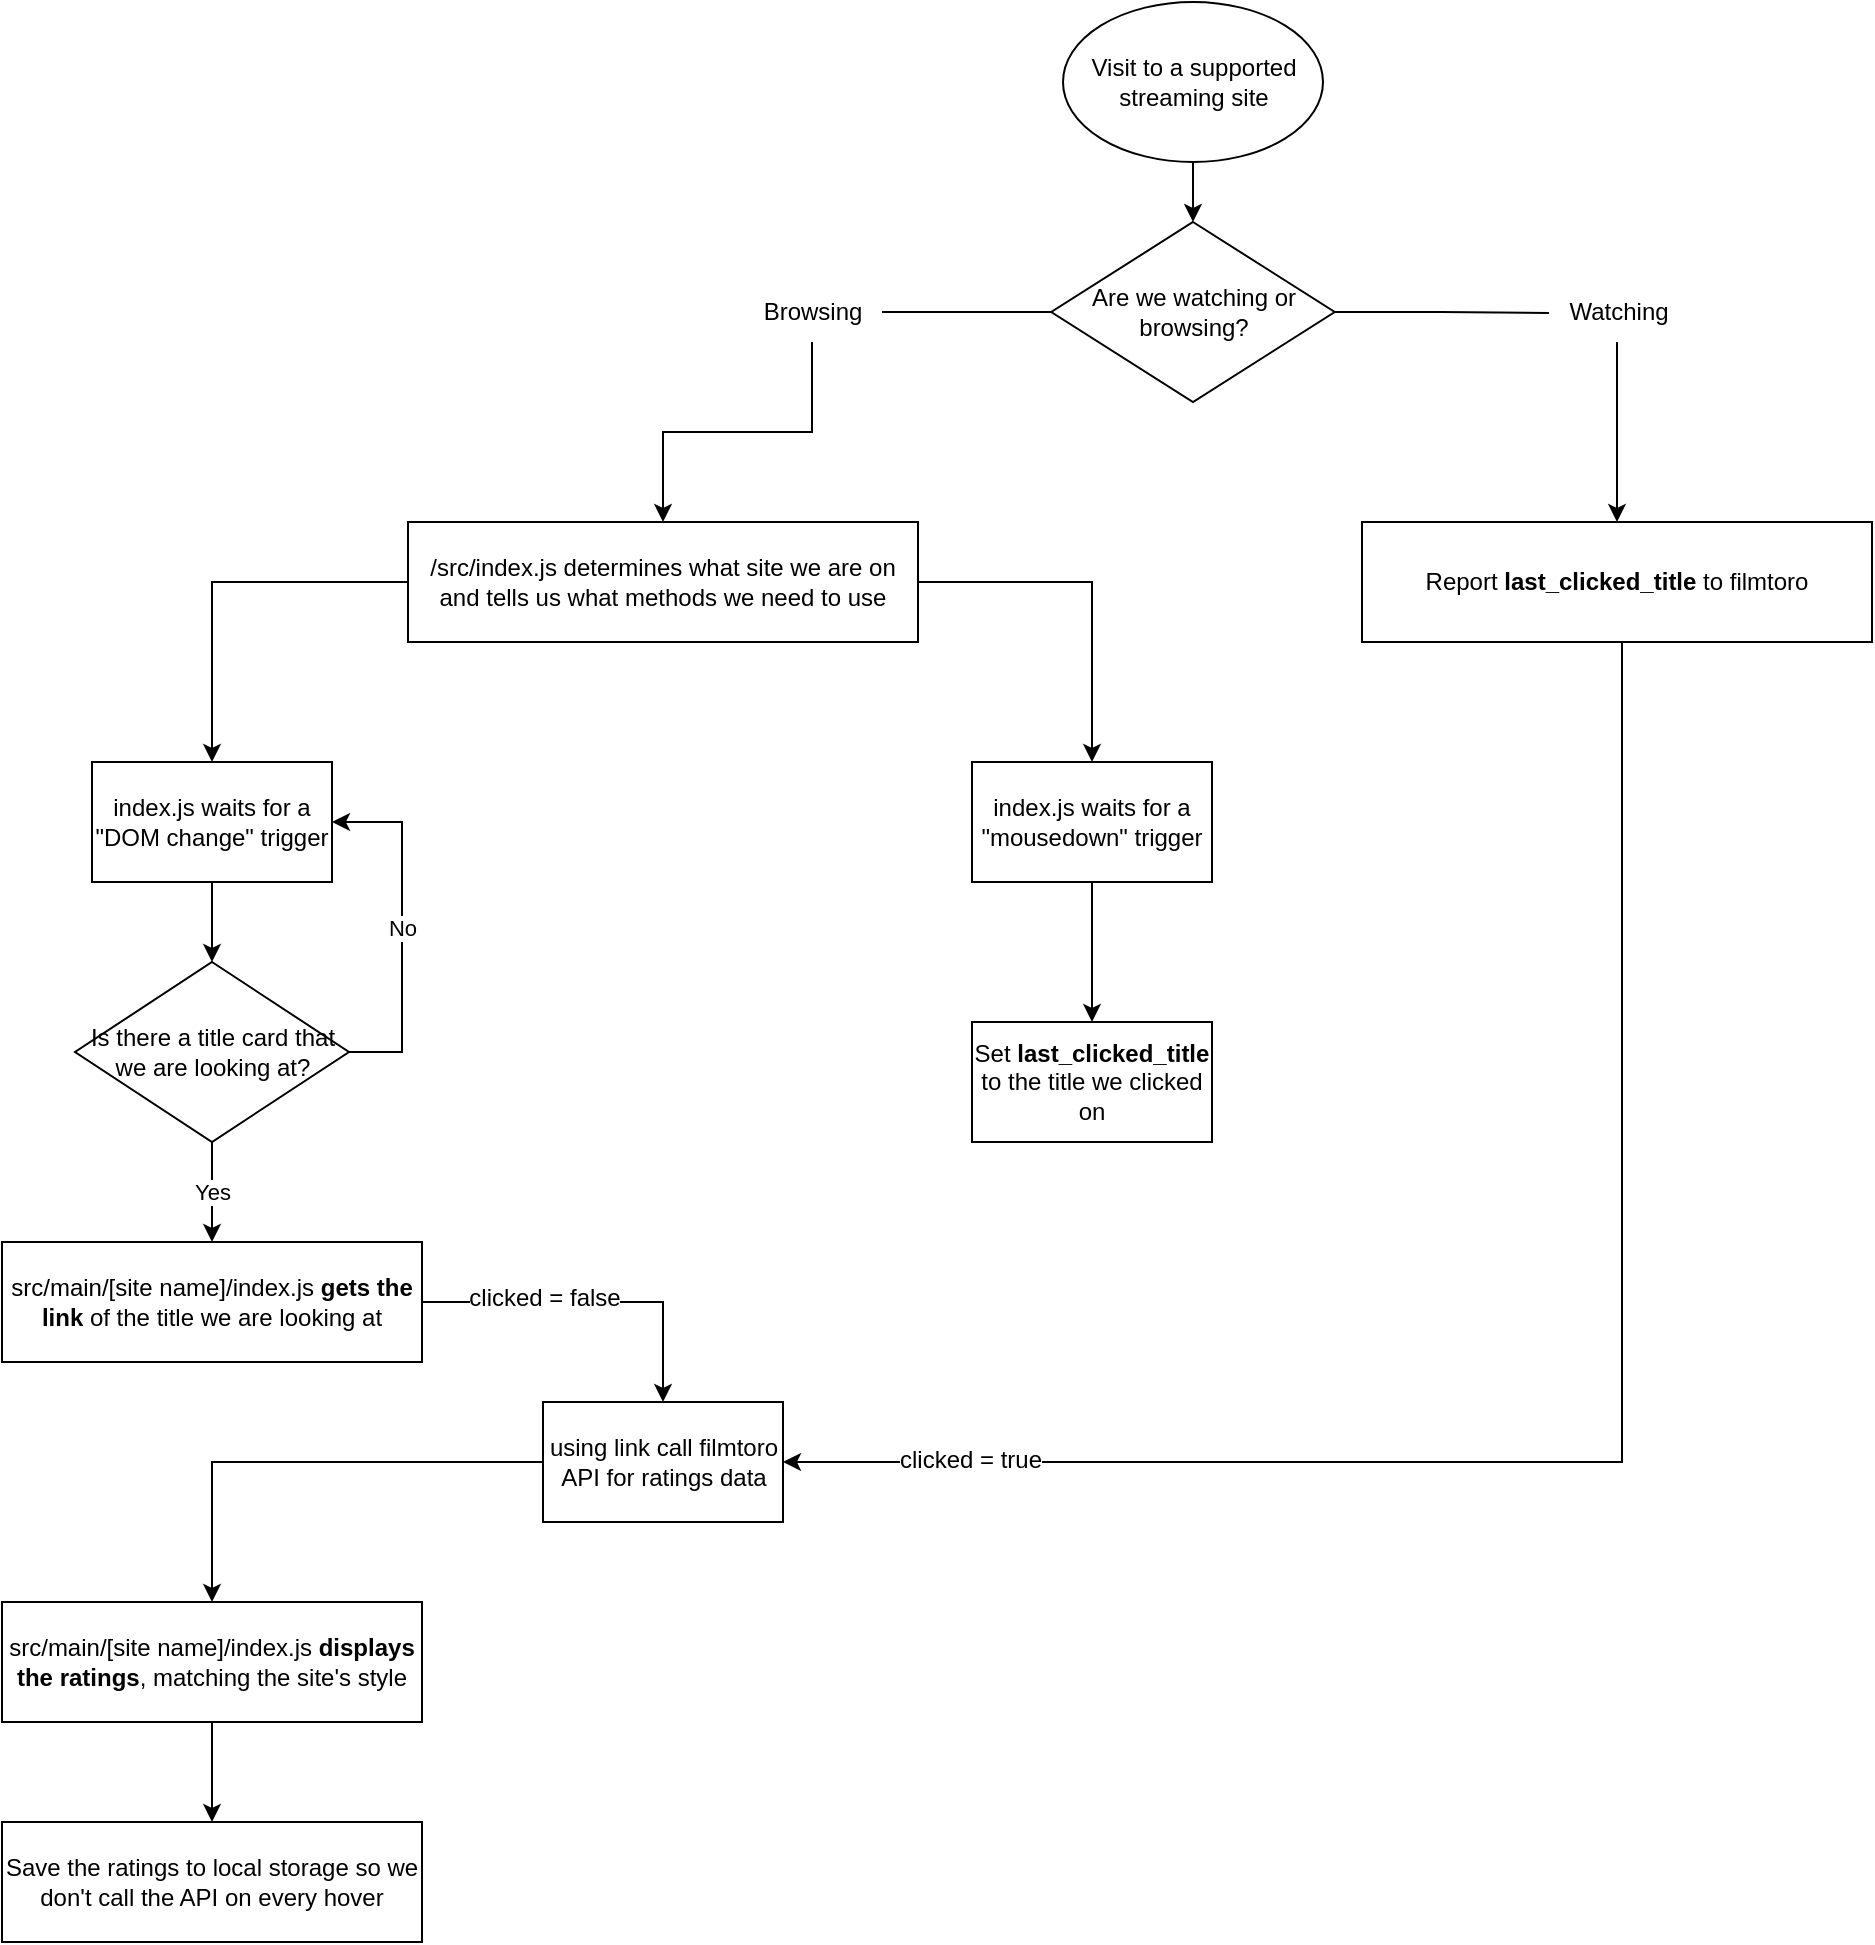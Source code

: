 <mxfile version="20.2.5" type="device"><diagram id="Qkd7mvuadikW5yX80THa" name="Page-1"><mxGraphModel dx="1854" dy="1438" grid="1" gridSize="10" guides="1" tooltips="1" connect="1" arrows="1" fold="1" page="1" pageScale="1" pageWidth="850" pageHeight="1100" math="0" shadow="0"><root><mxCell id="0"/><mxCell id="1" parent="0"/><mxCell id="qdQoPV1FuBlZIbUG7ew6-26" style="edgeStyle=orthogonalEdgeStyle;rounded=0;orthogonalLoop=1;jettySize=auto;html=1;entryX=0.5;entryY=0;entryDx=0;entryDy=0;" edge="1" parent="1" source="qdQoPV1FuBlZIbUG7ew6-4" target="qdQoPV1FuBlZIbUG7ew6-25"><mxGeometry relative="1" as="geometry"/></mxCell><mxCell id="qdQoPV1FuBlZIbUG7ew6-4" value="Visit to a supported streaming site" style="ellipse;whiteSpace=wrap;html=1;" vertex="1" parent="1"><mxGeometry x="360.5" y="20" width="130" height="80" as="geometry"/></mxCell><mxCell id="qdQoPV1FuBlZIbUG7ew6-11" style="edgeStyle=orthogonalEdgeStyle;rounded=0;orthogonalLoop=1;jettySize=auto;html=1;entryX=0.5;entryY=0;entryDx=0;entryDy=0;" edge="1" parent="1" source="qdQoPV1FuBlZIbUG7ew6-5" target="qdQoPV1FuBlZIbUG7ew6-10"><mxGeometry relative="1" as="geometry"/></mxCell><mxCell id="qdQoPV1FuBlZIbUG7ew6-13" style="edgeStyle=orthogonalEdgeStyle;rounded=0;orthogonalLoop=1;jettySize=auto;html=1;entryX=0.5;entryY=0;entryDx=0;entryDy=0;" edge="1" parent="1" source="qdQoPV1FuBlZIbUG7ew6-5" target="qdQoPV1FuBlZIbUG7ew6-12"><mxGeometry relative="1" as="geometry"/></mxCell><mxCell id="qdQoPV1FuBlZIbUG7ew6-5" value="&lt;span style=&quot;text-align: left;&quot;&gt;/src/index.js determines what site we are on&lt;/span&gt;&lt;br style=&quot;text-align: left;&quot;&gt;&lt;span style=&quot;text-align: left;&quot;&gt;and&amp;nbsp;tells us what methods we need to use&lt;/span&gt;" style="rounded=0;whiteSpace=wrap;html=1;" vertex="1" parent="1"><mxGeometry x="33" y="280" width="255" height="60" as="geometry"/></mxCell><mxCell id="qdQoPV1FuBlZIbUG7ew6-45" style="edgeStyle=orthogonalEdgeStyle;rounded=0;orthogonalLoop=1;jettySize=auto;html=1;entryX=0.5;entryY=0;entryDx=0;entryDy=0;" edge="1" parent="1" source="qdQoPV1FuBlZIbUG7ew6-10" target="qdQoPV1FuBlZIbUG7ew6-44"><mxGeometry relative="1" as="geometry"/></mxCell><mxCell id="qdQoPV1FuBlZIbUG7ew6-10" value="index.js waits for a &quot;DOM change&quot; trigger" style="rounded=0;whiteSpace=wrap;html=1;" vertex="1" parent="1"><mxGeometry x="-125" y="400" width="120" height="60" as="geometry"/></mxCell><mxCell id="qdQoPV1FuBlZIbUG7ew6-41" style="edgeStyle=orthogonalEdgeStyle;rounded=0;orthogonalLoop=1;jettySize=auto;html=1;" edge="1" parent="1" source="qdQoPV1FuBlZIbUG7ew6-12" target="qdQoPV1FuBlZIbUG7ew6-40"><mxGeometry relative="1" as="geometry"/></mxCell><mxCell id="qdQoPV1FuBlZIbUG7ew6-12" value="index.js waits for a &quot;mousedown&quot; trigger" style="rounded=0;whiteSpace=wrap;html=1;" vertex="1" parent="1"><mxGeometry x="315" y="400" width="120" height="60" as="geometry"/></mxCell><mxCell id="qdQoPV1FuBlZIbUG7ew6-17" style="edgeStyle=orthogonalEdgeStyle;rounded=0;orthogonalLoop=1;jettySize=auto;html=1;entryX=0.5;entryY=0;entryDx=0;entryDy=0;" edge="1" parent="1" source="qdQoPV1FuBlZIbUG7ew6-14" target="qdQoPV1FuBlZIbUG7ew6-16"><mxGeometry relative="1" as="geometry"/></mxCell><mxCell id="qdQoPV1FuBlZIbUG7ew6-50" value="clicked = false" style="edgeLabel;html=1;align=center;verticalAlign=middle;resizable=0;points=[];fontSize=12;" vertex="1" connectable="0" parent="qdQoPV1FuBlZIbUG7ew6-17"><mxGeometry x="-0.372" y="4" relative="1" as="geometry"><mxPoint x="7" y="2" as="offset"/></mxGeometry></mxCell><mxCell id="qdQoPV1FuBlZIbUG7ew6-14" value="src/main/[site name]/index.js &lt;b&gt;gets the link&lt;/b&gt; of the title we are looking at" style="rounded=0;whiteSpace=wrap;html=1;" vertex="1" parent="1"><mxGeometry x="-170" y="640" width="210" height="60" as="geometry"/></mxCell><mxCell id="qdQoPV1FuBlZIbUG7ew6-21" style="edgeStyle=orthogonalEdgeStyle;rounded=0;orthogonalLoop=1;jettySize=auto;html=1;" edge="1" parent="1" source="qdQoPV1FuBlZIbUG7ew6-16" target="qdQoPV1FuBlZIbUG7ew6-18"><mxGeometry relative="1" as="geometry"><mxPoint x="125" y="880" as="targetPoint"/></mxGeometry></mxCell><mxCell id="qdQoPV1FuBlZIbUG7ew6-16" value="using link call filmtoro API for ratings data" style="rounded=0;whiteSpace=wrap;html=1;" vertex="1" parent="1"><mxGeometry x="100.5" y="720" width="120" height="60" as="geometry"/></mxCell><mxCell id="qdQoPV1FuBlZIbUG7ew6-43" style="edgeStyle=orthogonalEdgeStyle;rounded=0;orthogonalLoop=1;jettySize=auto;html=1;entryX=0.5;entryY=0;entryDx=0;entryDy=0;" edge="1" parent="1" source="qdQoPV1FuBlZIbUG7ew6-18" target="qdQoPV1FuBlZIbUG7ew6-42"><mxGeometry relative="1" as="geometry"/></mxCell><mxCell id="qdQoPV1FuBlZIbUG7ew6-18" value="src/main/[site name]/index.js &lt;b&gt;displays the ratings&lt;/b&gt;, matching the site's style" style="rounded=0;whiteSpace=wrap;html=1;" vertex="1" parent="1"><mxGeometry x="-170" y="820" width="210" height="60" as="geometry"/></mxCell><mxCell id="qdQoPV1FuBlZIbUG7ew6-27" style="edgeStyle=orthogonalEdgeStyle;rounded=0;orthogonalLoop=1;jettySize=auto;html=1;startArrow=none;" edge="1" parent="1" source="qdQoPV1FuBlZIbUG7ew6-28" target="qdQoPV1FuBlZIbUG7ew6-5"><mxGeometry relative="1" as="geometry"/></mxCell><mxCell id="qdQoPV1FuBlZIbUG7ew6-32" style="edgeStyle=orthogonalEdgeStyle;rounded=0;orthogonalLoop=1;jettySize=auto;html=1;entryX=0.5;entryY=0;entryDx=0;entryDy=0;startArrow=none;" edge="1" parent="1" source="qdQoPV1FuBlZIbUG7ew6-37" target="qdQoPV1FuBlZIbUG7ew6-31"><mxGeometry relative="1" as="geometry"/></mxCell><mxCell id="qdQoPV1FuBlZIbUG7ew6-25" value="Are we watching or browsing?" style="rhombus;whiteSpace=wrap;html=1;" vertex="1" parent="1"><mxGeometry x="354.62" y="130" width="141.75" height="90" as="geometry"/></mxCell><mxCell id="qdQoPV1FuBlZIbUG7ew6-28" value="Browsing" style="text;html=1;align=center;verticalAlign=middle;resizable=0;points=[];autosize=1;strokeColor=none;fillColor=none;" vertex="1" parent="1"><mxGeometry x="200" y="160" width="70" height="30" as="geometry"/></mxCell><mxCell id="qdQoPV1FuBlZIbUG7ew6-29" value="" style="edgeStyle=orthogonalEdgeStyle;rounded=0;orthogonalLoop=1;jettySize=auto;html=1;endArrow=none;" edge="1" parent="1" source="qdQoPV1FuBlZIbUG7ew6-25" target="qdQoPV1FuBlZIbUG7ew6-28"><mxGeometry relative="1" as="geometry"><mxPoint x="354.63" y="175" as="sourcePoint"/><mxPoint x="160.5" y="280" as="targetPoint"/></mxGeometry></mxCell><mxCell id="qdQoPV1FuBlZIbUG7ew6-48" style="edgeStyle=orthogonalEdgeStyle;rounded=0;orthogonalLoop=1;jettySize=auto;html=1;entryX=1;entryY=0.5;entryDx=0;entryDy=0;fontSize=12;" edge="1" parent="1" source="qdQoPV1FuBlZIbUG7ew6-31" target="qdQoPV1FuBlZIbUG7ew6-16"><mxGeometry relative="1" as="geometry"><Array as="points"><mxPoint x="640" y="750"/></Array></mxGeometry></mxCell><mxCell id="qdQoPV1FuBlZIbUG7ew6-49" value="clicked = true" style="edgeLabel;html=1;align=center;verticalAlign=middle;resizable=0;points=[];fontSize=12;" vertex="1" connectable="0" parent="qdQoPV1FuBlZIbUG7ew6-48"><mxGeometry x="0.778" y="-1" relative="1" as="geometry"><mxPoint x="1" as="offset"/></mxGeometry></mxCell><mxCell id="qdQoPV1FuBlZIbUG7ew6-31" value="&lt;div style=&quot;text-align: left;&quot;&gt;Report &lt;b&gt;last_clicked_title&lt;/b&gt; to filmtoro&lt;/div&gt;" style="rounded=0;whiteSpace=wrap;html=1;" vertex="1" parent="1"><mxGeometry x="510" y="280" width="255" height="60" as="geometry"/></mxCell><mxCell id="qdQoPV1FuBlZIbUG7ew6-37" value="Watching" style="text;html=1;align=center;verticalAlign=middle;resizable=0;points=[];autosize=1;strokeColor=none;fillColor=none;" vertex="1" parent="1"><mxGeometry x="602.5" y="160" width="70" height="30" as="geometry"/></mxCell><mxCell id="qdQoPV1FuBlZIbUG7ew6-39" value="" style="edgeStyle=orthogonalEdgeStyle;rounded=0;orthogonalLoop=1;jettySize=auto;html=1;entryX=0.014;entryY=0.517;entryDx=0;entryDy=0;endArrow=none;entryPerimeter=0;" edge="1" parent="1" source="qdQoPV1FuBlZIbUG7ew6-25" target="qdQoPV1FuBlZIbUG7ew6-37"><mxGeometry relative="1" as="geometry"><mxPoint x="496.38" y="175" as="sourcePoint"/><mxPoint x="637.5" y="280" as="targetPoint"/></mxGeometry></mxCell><mxCell id="qdQoPV1FuBlZIbUG7ew6-40" value="Set &lt;b&gt;last_clicked_title&lt;/b&gt; to the title we clicked on" style="rounded=0;whiteSpace=wrap;html=1;" vertex="1" parent="1"><mxGeometry x="315" y="530" width="120" height="60" as="geometry"/></mxCell><mxCell id="qdQoPV1FuBlZIbUG7ew6-42" value="Save the ratings to local storage so we don't call the API on every hover" style="rounded=0;whiteSpace=wrap;html=1;" vertex="1" parent="1"><mxGeometry x="-170" y="930" width="210" height="60" as="geometry"/></mxCell><mxCell id="qdQoPV1FuBlZIbUG7ew6-46" value="Yes" style="edgeStyle=orthogonalEdgeStyle;rounded=0;orthogonalLoop=1;jettySize=auto;html=1;entryX=0.5;entryY=0;entryDx=0;entryDy=0;" edge="1" parent="1" source="qdQoPV1FuBlZIbUG7ew6-44" target="qdQoPV1FuBlZIbUG7ew6-14"><mxGeometry relative="1" as="geometry"/></mxCell><mxCell id="qdQoPV1FuBlZIbUG7ew6-47" value="No" style="edgeStyle=orthogonalEdgeStyle;rounded=0;orthogonalLoop=1;jettySize=auto;html=1;entryX=1;entryY=0.5;entryDx=0;entryDy=0;exitX=1;exitY=0.5;exitDx=0;exitDy=0;" edge="1" parent="1" source="qdQoPV1FuBlZIbUG7ew6-44" target="qdQoPV1FuBlZIbUG7ew6-10"><mxGeometry relative="1" as="geometry"><mxPoint x="50" y="430" as="targetPoint"/><Array as="points"><mxPoint x="30" y="545"/><mxPoint x="30" y="430"/></Array></mxGeometry></mxCell><mxCell id="qdQoPV1FuBlZIbUG7ew6-44" value="Is there a title card that we are looking at?" style="rhombus;whiteSpace=wrap;html=1;fontSize=12;" vertex="1" parent="1"><mxGeometry x="-133.5" y="500" width="137" height="90" as="geometry"/></mxCell></root></mxGraphModel></diagram></mxfile>